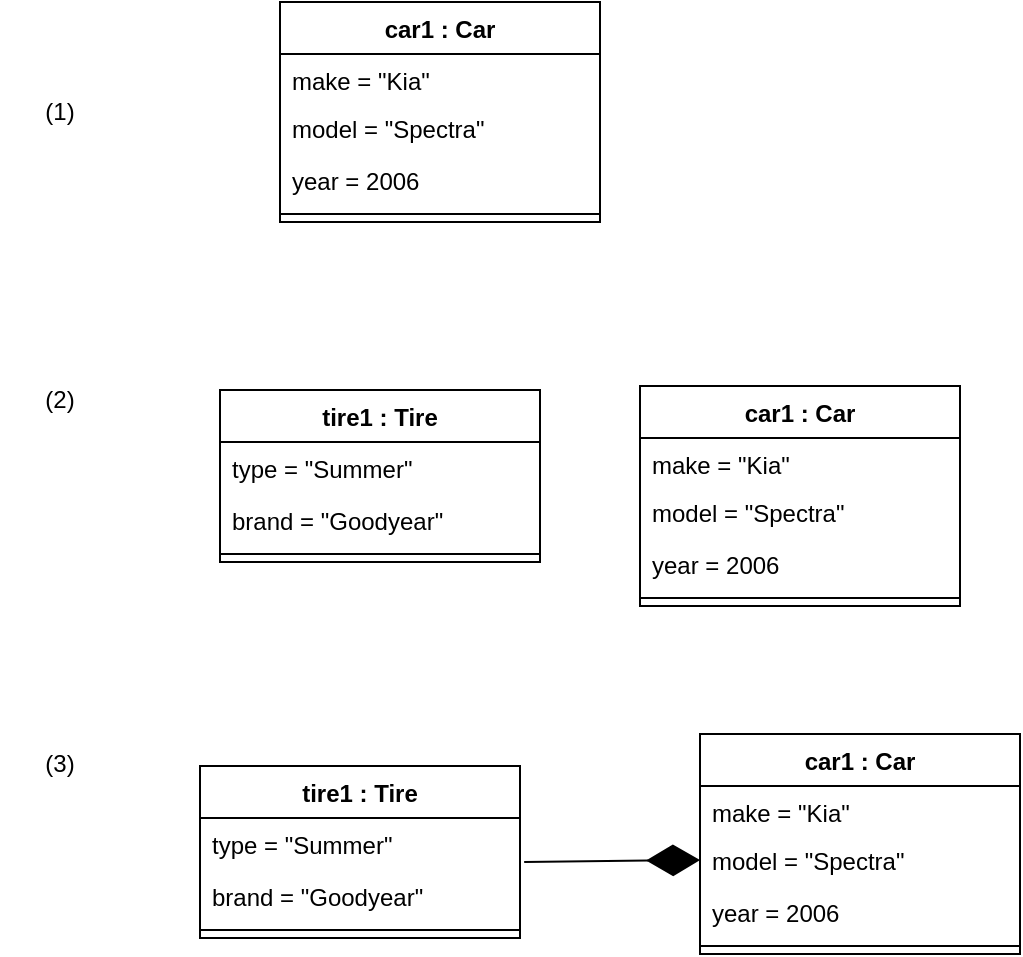 <mxfile version="18.0.6" type="device" pages="2"><diagram id="T_xWggyv7w1GlVd-PBaV" name="4_a"><mxGraphModel dx="1186" dy="598" grid="1" gridSize="10" guides="1" tooltips="1" connect="1" arrows="1" fold="1" page="1" pageScale="1" pageWidth="850" pageHeight="1100" math="0" shadow="0"><root><mxCell id="0"/><mxCell id="1" parent="0"/><mxCell id="6bhVa5VTllwrUi5z0fGV-13" value="car1 : Car" style="swimlane;fontStyle=1;align=center;verticalAlign=top;childLayout=stackLayout;horizontal=1;startSize=26;horizontalStack=0;resizeParent=1;resizeParentMax=0;resizeLast=0;collapsible=1;marginBottom=0;" vertex="1" parent="1"><mxGeometry x="160" y="76" width="160" height="110" as="geometry"/></mxCell><mxCell id="6bhVa5VTllwrUi5z0fGV-14" value="make = &quot;Kia&quot;" style="text;strokeColor=none;fillColor=none;align=left;verticalAlign=top;spacingLeft=4;spacingRight=4;overflow=hidden;rotatable=0;points=[[0,0.5],[1,0.5]];portConstraint=eastwest;" vertex="1" parent="6bhVa5VTllwrUi5z0fGV-13"><mxGeometry y="26" width="160" height="24" as="geometry"/></mxCell><mxCell id="6bhVa5VTllwrUi5z0fGV-15" value="model = &quot;Spectra&quot;" style="text;strokeColor=none;fillColor=none;align=left;verticalAlign=top;spacingLeft=4;spacingRight=4;overflow=hidden;rotatable=0;points=[[0,0.5],[1,0.5]];portConstraint=eastwest;" vertex="1" parent="6bhVa5VTllwrUi5z0fGV-13"><mxGeometry y="50" width="160" height="26" as="geometry"/></mxCell><mxCell id="6bhVa5VTllwrUi5z0fGV-16" value="year = 2006" style="text;strokeColor=none;fillColor=none;align=left;verticalAlign=top;spacingLeft=4;spacingRight=4;overflow=hidden;rotatable=0;points=[[0,0.5],[1,0.5]];portConstraint=eastwest;" vertex="1" parent="6bhVa5VTllwrUi5z0fGV-13"><mxGeometry y="76" width="160" height="26" as="geometry"/></mxCell><mxCell id="6bhVa5VTllwrUi5z0fGV-17" value="" style="line;strokeWidth=1;fillColor=none;align=left;verticalAlign=middle;spacingTop=-1;spacingLeft=3;spacingRight=3;rotatable=0;labelPosition=right;points=[];portConstraint=eastwest;" vertex="1" parent="6bhVa5VTllwrUi5z0fGV-13"><mxGeometry y="102" width="160" height="8" as="geometry"/></mxCell><mxCell id="6bhVa5VTllwrUi5z0fGV-18" value="tire1 : Tire" style="swimlane;fontStyle=1;align=center;verticalAlign=top;childLayout=stackLayout;horizontal=1;startSize=26;horizontalStack=0;resizeParent=1;resizeParentMax=0;resizeLast=0;collapsible=1;marginBottom=0;" vertex="1" parent="1"><mxGeometry x="120" y="458" width="160" height="86" as="geometry"/></mxCell><mxCell id="6bhVa5VTllwrUi5z0fGV-19" value="type = &quot;Summer&quot;" style="text;strokeColor=none;fillColor=none;align=left;verticalAlign=top;spacingLeft=4;spacingRight=4;overflow=hidden;rotatable=0;points=[[0,0.5],[1,0.5]];portConstraint=eastwest;" vertex="1" parent="6bhVa5VTllwrUi5z0fGV-18"><mxGeometry y="26" width="160" height="26" as="geometry"/></mxCell><mxCell id="6bhVa5VTllwrUi5z0fGV-20" value="brand = &quot;Goodyear&quot;" style="text;strokeColor=none;fillColor=none;align=left;verticalAlign=top;spacingLeft=4;spacingRight=4;overflow=hidden;rotatable=0;points=[[0,0.5],[1,0.5]];portConstraint=eastwest;" vertex="1" parent="6bhVa5VTllwrUi5z0fGV-18"><mxGeometry y="52" width="160" height="26" as="geometry"/></mxCell><mxCell id="6bhVa5VTllwrUi5z0fGV-21" value="" style="line;strokeWidth=1;fillColor=none;align=left;verticalAlign=middle;spacingTop=-1;spacingLeft=3;spacingRight=3;rotatable=0;labelPosition=right;points=[];portConstraint=eastwest;" vertex="1" parent="6bhVa5VTllwrUi5z0fGV-18"><mxGeometry y="78" width="160" height="8" as="geometry"/></mxCell><mxCell id="P7cbGbdFzmv9KbTvBS5v-1" value="(2)" style="text;html=1;strokeColor=none;fillColor=none;align=center;verticalAlign=middle;whiteSpace=wrap;rounded=0;" vertex="1" parent="1"><mxGeometry x="20" y="260" width="60" height="30" as="geometry"/></mxCell><mxCell id="P7cbGbdFzmv9KbTvBS5v-2" value="(1)" style="text;html=1;strokeColor=none;fillColor=none;align=center;verticalAlign=middle;whiteSpace=wrap;rounded=0;" vertex="1" parent="1"><mxGeometry x="20" y="116" width="60" height="30" as="geometry"/></mxCell><mxCell id="P7cbGbdFzmv9KbTvBS5v-3" value="car1 : Car" style="swimlane;fontStyle=1;align=center;verticalAlign=top;childLayout=stackLayout;horizontal=1;startSize=26;horizontalStack=0;resizeParent=1;resizeParentMax=0;resizeLast=0;collapsible=1;marginBottom=0;" vertex="1" parent="1"><mxGeometry x="340" y="268" width="160" height="110" as="geometry"/></mxCell><mxCell id="P7cbGbdFzmv9KbTvBS5v-4" value="make = &quot;Kia&quot;" style="text;strokeColor=none;fillColor=none;align=left;verticalAlign=top;spacingLeft=4;spacingRight=4;overflow=hidden;rotatable=0;points=[[0,0.5],[1,0.5]];portConstraint=eastwest;" vertex="1" parent="P7cbGbdFzmv9KbTvBS5v-3"><mxGeometry y="26" width="160" height="24" as="geometry"/></mxCell><mxCell id="P7cbGbdFzmv9KbTvBS5v-5" value="model = &quot;Spectra&quot;" style="text;strokeColor=none;fillColor=none;align=left;verticalAlign=top;spacingLeft=4;spacingRight=4;overflow=hidden;rotatable=0;points=[[0,0.5],[1,0.5]];portConstraint=eastwest;" vertex="1" parent="P7cbGbdFzmv9KbTvBS5v-3"><mxGeometry y="50" width="160" height="26" as="geometry"/></mxCell><mxCell id="P7cbGbdFzmv9KbTvBS5v-6" value="year = 2006" style="text;strokeColor=none;fillColor=none;align=left;verticalAlign=top;spacingLeft=4;spacingRight=4;overflow=hidden;rotatable=0;points=[[0,0.5],[1,0.5]];portConstraint=eastwest;" vertex="1" parent="P7cbGbdFzmv9KbTvBS5v-3"><mxGeometry y="76" width="160" height="26" as="geometry"/></mxCell><mxCell id="P7cbGbdFzmv9KbTvBS5v-7" value="" style="line;strokeWidth=1;fillColor=none;align=left;verticalAlign=middle;spacingTop=-1;spacingLeft=3;spacingRight=3;rotatable=0;labelPosition=right;points=[];portConstraint=eastwest;" vertex="1" parent="P7cbGbdFzmv9KbTvBS5v-3"><mxGeometry y="102" width="160" height="8" as="geometry"/></mxCell><mxCell id="P7cbGbdFzmv9KbTvBS5v-8" value="(3)" style="text;html=1;strokeColor=none;fillColor=none;align=center;verticalAlign=middle;whiteSpace=wrap;rounded=0;" vertex="1" parent="1"><mxGeometry x="20" y="442" width="60" height="30" as="geometry"/></mxCell><mxCell id="P7cbGbdFzmv9KbTvBS5v-9" value="tire1 : Tire" style="swimlane;fontStyle=1;align=center;verticalAlign=top;childLayout=stackLayout;horizontal=1;startSize=26;horizontalStack=0;resizeParent=1;resizeParentMax=0;resizeLast=0;collapsible=1;marginBottom=0;" vertex="1" parent="1"><mxGeometry x="130" y="270" width="160" height="86" as="geometry"/></mxCell><mxCell id="P7cbGbdFzmv9KbTvBS5v-10" value="type = &quot;Summer&quot;" style="text;strokeColor=none;fillColor=none;align=left;verticalAlign=top;spacingLeft=4;spacingRight=4;overflow=hidden;rotatable=0;points=[[0,0.5],[1,0.5]];portConstraint=eastwest;" vertex="1" parent="P7cbGbdFzmv9KbTvBS5v-9"><mxGeometry y="26" width="160" height="26" as="geometry"/></mxCell><mxCell id="P7cbGbdFzmv9KbTvBS5v-11" value="brand = &quot;Goodyear&quot;" style="text;strokeColor=none;fillColor=none;align=left;verticalAlign=top;spacingLeft=4;spacingRight=4;overflow=hidden;rotatable=0;points=[[0,0.5],[1,0.5]];portConstraint=eastwest;" vertex="1" parent="P7cbGbdFzmv9KbTvBS5v-9"><mxGeometry y="52" width="160" height="26" as="geometry"/></mxCell><mxCell id="P7cbGbdFzmv9KbTvBS5v-12" value="" style="line;strokeWidth=1;fillColor=none;align=left;verticalAlign=middle;spacingTop=-1;spacingLeft=3;spacingRight=3;rotatable=0;labelPosition=right;points=[];portConstraint=eastwest;" vertex="1" parent="P7cbGbdFzmv9KbTvBS5v-9"><mxGeometry y="78" width="160" height="8" as="geometry"/></mxCell><mxCell id="P7cbGbdFzmv9KbTvBS5v-13" value="car1 : Car" style="swimlane;fontStyle=1;align=center;verticalAlign=top;childLayout=stackLayout;horizontal=1;startSize=26;horizontalStack=0;resizeParent=1;resizeParentMax=0;resizeLast=0;collapsible=1;marginBottom=0;" vertex="1" parent="1"><mxGeometry x="370" y="442" width="160" height="110" as="geometry"/></mxCell><mxCell id="P7cbGbdFzmv9KbTvBS5v-14" value="make = &quot;Kia&quot;" style="text;strokeColor=none;fillColor=none;align=left;verticalAlign=top;spacingLeft=4;spacingRight=4;overflow=hidden;rotatable=0;points=[[0,0.5],[1,0.5]];portConstraint=eastwest;" vertex="1" parent="P7cbGbdFzmv9KbTvBS5v-13"><mxGeometry y="26" width="160" height="24" as="geometry"/></mxCell><mxCell id="P7cbGbdFzmv9KbTvBS5v-15" value="model = &quot;Spectra&quot;" style="text;strokeColor=none;fillColor=none;align=left;verticalAlign=top;spacingLeft=4;spacingRight=4;overflow=hidden;rotatable=0;points=[[0,0.5],[1,0.5]];portConstraint=eastwest;" vertex="1" parent="P7cbGbdFzmv9KbTvBS5v-13"><mxGeometry y="50" width="160" height="26" as="geometry"/></mxCell><mxCell id="P7cbGbdFzmv9KbTvBS5v-16" value="year = 2006" style="text;strokeColor=none;fillColor=none;align=left;verticalAlign=top;spacingLeft=4;spacingRight=4;overflow=hidden;rotatable=0;points=[[0,0.5],[1,0.5]];portConstraint=eastwest;" vertex="1" parent="P7cbGbdFzmv9KbTvBS5v-13"><mxGeometry y="76" width="160" height="26" as="geometry"/></mxCell><mxCell id="P7cbGbdFzmv9KbTvBS5v-17" value="" style="line;strokeWidth=1;fillColor=none;align=left;verticalAlign=middle;spacingTop=-1;spacingLeft=3;spacingRight=3;rotatable=0;labelPosition=right;points=[];portConstraint=eastwest;" vertex="1" parent="P7cbGbdFzmv9KbTvBS5v-13"><mxGeometry y="102" width="160" height="8" as="geometry"/></mxCell><mxCell id="P7cbGbdFzmv9KbTvBS5v-18" value="" style="endArrow=diamondThin;endFill=1;endSize=24;html=1;rounded=0;entryX=0;entryY=0.5;entryDx=0;entryDy=0;exitX=1.013;exitY=-0.154;exitDx=0;exitDy=0;exitPerimeter=0;" edge="1" parent="1" source="6bhVa5VTllwrUi5z0fGV-20" target="P7cbGbdFzmv9KbTvBS5v-15"><mxGeometry width="160" relative="1" as="geometry"><mxPoint x="280" y="524" as="sourcePoint"/><mxPoint x="440" y="524" as="targetPoint"/></mxGeometry></mxCell></root></mxGraphModel></diagram><diagram id="MCMIjPzxns9NFpwZi_F5" name="4_b"><mxGraphModel dx="1483" dy="748" grid="1" gridSize="10" guides="1" tooltips="1" connect="1" arrows="1" fold="1" page="1" pageScale="1" pageWidth="850" pageHeight="1100" math="0" shadow="0"><root><mxCell id="0"/><mxCell id="1" parent="0"/><mxCell id="exqjhjDHt_WHeFHtFwle-1" value="(2)" style="text;html=1;strokeColor=none;fillColor=none;align=center;verticalAlign=middle;whiteSpace=wrap;rounded=0;" vertex="1" parent="1"><mxGeometry x="20" y="160" width="60" height="30" as="geometry"/></mxCell><mxCell id="exqjhjDHt_WHeFHtFwle-2" value="(1)" style="text;html=1;strokeColor=none;fillColor=none;align=center;verticalAlign=middle;whiteSpace=wrap;rounded=0;" vertex="1" parent="1"><mxGeometry x="20" y="50" width="60" height="30" as="geometry"/></mxCell><mxCell id="exqjhjDHt_WHeFHtFwle-3" value="(3)" style="text;html=1;strokeColor=none;fillColor=none;align=center;verticalAlign=middle;whiteSpace=wrap;rounded=0;" vertex="1" parent="1"><mxGeometry x="20" y="270" width="60" height="30" as="geometry"/></mxCell><mxCell id="l-IgfwyTFGc3ffWT_UWm-1" value="tire1 : Tire" style="swimlane;fontStyle=1;align=center;verticalAlign=top;childLayout=stackLayout;horizontal=1;startSize=26;horizontalStack=0;resizeParent=1;resizeParentMax=0;resizeLast=0;collapsible=1;marginBottom=0;" vertex="1" parent="1"><mxGeometry x="100" y="30" width="160" height="86" as="geometry"/></mxCell><mxCell id="l-IgfwyTFGc3ffWT_UWm-2" value="type = &quot;Summer&quot;" style="text;strokeColor=none;fillColor=none;align=left;verticalAlign=top;spacingLeft=4;spacingRight=4;overflow=hidden;rotatable=0;points=[[0,0.5],[1,0.5]];portConstraint=eastwest;" vertex="1" parent="l-IgfwyTFGc3ffWT_UWm-1"><mxGeometry y="26" width="160" height="26" as="geometry"/></mxCell><mxCell id="l-IgfwyTFGc3ffWT_UWm-3" value="brand = &quot;Goodyear&quot;" style="text;strokeColor=none;fillColor=none;align=left;verticalAlign=top;spacingLeft=4;spacingRight=4;overflow=hidden;rotatable=0;points=[[0,0.5],[1,0.5]];portConstraint=eastwest;" vertex="1" parent="l-IgfwyTFGc3ffWT_UWm-1"><mxGeometry y="52" width="160" height="26" as="geometry"/></mxCell><mxCell id="l-IgfwyTFGc3ffWT_UWm-4" value="" style="line;strokeWidth=1;fillColor=none;align=left;verticalAlign=middle;spacingTop=-1;spacingLeft=3;spacingRight=3;rotatable=0;labelPosition=right;points=[];portConstraint=eastwest;" vertex="1" parent="l-IgfwyTFGc3ffWT_UWm-1"><mxGeometry y="78" width="160" height="8" as="geometry"/></mxCell><mxCell id="P4xjmmnxcCzjMI0gaDUI-1" value="car1 : Car" style="swimlane;fontStyle=1;align=center;verticalAlign=top;childLayout=stackLayout;horizontal=1;startSize=26;horizontalStack=0;resizeParent=1;resizeParentMax=0;resizeLast=0;collapsible=1;marginBottom=0;" vertex="1" parent="1"><mxGeometry x="250" y="510" width="160" height="110" as="geometry"/></mxCell><mxCell id="P4xjmmnxcCzjMI0gaDUI-2" value="make = &quot;Kia&quot;" style="text;strokeColor=none;fillColor=none;align=left;verticalAlign=top;spacingLeft=4;spacingRight=4;overflow=hidden;rotatable=0;points=[[0,0.5],[1,0.5]];portConstraint=eastwest;" vertex="1" parent="P4xjmmnxcCzjMI0gaDUI-1"><mxGeometry y="26" width="160" height="24" as="geometry"/></mxCell><mxCell id="P4xjmmnxcCzjMI0gaDUI-3" value="model = &quot;Spectra&quot;" style="text;strokeColor=none;fillColor=none;align=left;verticalAlign=top;spacingLeft=4;spacingRight=4;overflow=hidden;rotatable=0;points=[[0,0.5],[1,0.5]];portConstraint=eastwest;" vertex="1" parent="P4xjmmnxcCzjMI0gaDUI-1"><mxGeometry y="50" width="160" height="26" as="geometry"/></mxCell><mxCell id="P4xjmmnxcCzjMI0gaDUI-4" value="year = 2006" style="text;strokeColor=none;fillColor=none;align=left;verticalAlign=top;spacingLeft=4;spacingRight=4;overflow=hidden;rotatable=0;points=[[0,0.5],[1,0.5]];portConstraint=eastwest;" vertex="1" parent="P4xjmmnxcCzjMI0gaDUI-1"><mxGeometry y="76" width="160" height="26" as="geometry"/></mxCell><mxCell id="P4xjmmnxcCzjMI0gaDUI-5" value="" style="line;strokeWidth=1;fillColor=none;align=left;verticalAlign=middle;spacingTop=-1;spacingLeft=3;spacingRight=3;rotatable=0;labelPosition=right;points=[];portConstraint=eastwest;" vertex="1" parent="P4xjmmnxcCzjMI0gaDUI-1"><mxGeometry y="102" width="160" height="8" as="geometry"/></mxCell><mxCell id="P4xjmmnxcCzjMI0gaDUI-6" value="tire3 : Tire" style="swimlane;fontStyle=1;align=center;verticalAlign=top;childLayout=stackLayout;horizontal=1;startSize=26;horizontalStack=0;resizeParent=1;resizeParentMax=0;resizeLast=0;collapsible=1;marginBottom=0;" vertex="1" parent="1"><mxGeometry x="480" y="260" width="160" height="86" as="geometry"/></mxCell><mxCell id="P4xjmmnxcCzjMI0gaDUI-7" value="type = &quot;Summer&quot;" style="text;strokeColor=none;fillColor=none;align=left;verticalAlign=top;spacingLeft=4;spacingRight=4;overflow=hidden;rotatable=0;points=[[0,0.5],[1,0.5]];portConstraint=eastwest;" vertex="1" parent="P4xjmmnxcCzjMI0gaDUI-6"><mxGeometry y="26" width="160" height="26" as="geometry"/></mxCell><mxCell id="P4xjmmnxcCzjMI0gaDUI-8" value="brand = &quot;Firestone&quot;" style="text;strokeColor=none;fillColor=none;align=left;verticalAlign=top;spacingLeft=4;spacingRight=4;overflow=hidden;rotatable=0;points=[[0,0.5],[1,0.5]];portConstraint=eastwest;" vertex="1" parent="P4xjmmnxcCzjMI0gaDUI-6"><mxGeometry y="52" width="160" height="26" as="geometry"/></mxCell><mxCell id="P4xjmmnxcCzjMI0gaDUI-9" value="" style="line;strokeWidth=1;fillColor=none;align=left;verticalAlign=middle;spacingTop=-1;spacingLeft=3;spacingRight=3;rotatable=0;labelPosition=right;points=[];portConstraint=eastwest;" vertex="1" parent="P4xjmmnxcCzjMI0gaDUI-6"><mxGeometry y="78" width="160" height="8" as="geometry"/></mxCell><mxCell id="P4xjmmnxcCzjMI0gaDUI-10" value="tire1 : Tire" style="swimlane;fontStyle=1;align=center;verticalAlign=top;childLayout=stackLayout;horizontal=1;startSize=26;horizontalStack=0;resizeParent=1;resizeParentMax=0;resizeLast=0;collapsible=1;marginBottom=0;" vertex="1" parent="1"><mxGeometry x="100" y="140" width="160" height="86" as="geometry"/></mxCell><mxCell id="P4xjmmnxcCzjMI0gaDUI-11" value="type = &quot;Summer&quot;" style="text;strokeColor=none;fillColor=none;align=left;verticalAlign=top;spacingLeft=4;spacingRight=4;overflow=hidden;rotatable=0;points=[[0,0.5],[1,0.5]];portConstraint=eastwest;" vertex="1" parent="P4xjmmnxcCzjMI0gaDUI-10"><mxGeometry y="26" width="160" height="26" as="geometry"/></mxCell><mxCell id="P4xjmmnxcCzjMI0gaDUI-12" value="brand = &quot;Goodyear&quot;" style="text;strokeColor=none;fillColor=none;align=left;verticalAlign=top;spacingLeft=4;spacingRight=4;overflow=hidden;rotatable=0;points=[[0,0.5],[1,0.5]];portConstraint=eastwest;" vertex="1" parent="P4xjmmnxcCzjMI0gaDUI-10"><mxGeometry y="52" width="160" height="26" as="geometry"/></mxCell><mxCell id="P4xjmmnxcCzjMI0gaDUI-13" value="" style="line;strokeWidth=1;fillColor=none;align=left;verticalAlign=middle;spacingTop=-1;spacingLeft=3;spacingRight=3;rotatable=0;labelPosition=right;points=[];portConstraint=eastwest;" vertex="1" parent="P4xjmmnxcCzjMI0gaDUI-10"><mxGeometry y="78" width="160" height="8" as="geometry"/></mxCell><mxCell id="P4xjmmnxcCzjMI0gaDUI-14" value="tire2 : Tire" style="swimlane;fontStyle=1;align=center;verticalAlign=top;childLayout=stackLayout;horizontal=1;startSize=26;horizontalStack=0;resizeParent=1;resizeParentMax=0;resizeLast=0;collapsible=1;marginBottom=0;" vertex="1" parent="1"><mxGeometry x="290" y="140" width="160" height="86" as="geometry"/></mxCell><mxCell id="P4xjmmnxcCzjMI0gaDUI-15" value="type = &quot;Summer&quot;" style="text;strokeColor=none;fillColor=none;align=left;verticalAlign=top;spacingLeft=4;spacingRight=4;overflow=hidden;rotatable=0;points=[[0,0.5],[1,0.5]];portConstraint=eastwest;" vertex="1" parent="P4xjmmnxcCzjMI0gaDUI-14"><mxGeometry y="26" width="160" height="26" as="geometry"/></mxCell><mxCell id="P4xjmmnxcCzjMI0gaDUI-16" value="brand = &quot;Goodyear&quot;" style="text;strokeColor=none;fillColor=none;align=left;verticalAlign=top;spacingLeft=4;spacingRight=4;overflow=hidden;rotatable=0;points=[[0,0.5],[1,0.5]];portConstraint=eastwest;" vertex="1" parent="P4xjmmnxcCzjMI0gaDUI-14"><mxGeometry y="52" width="160" height="26" as="geometry"/></mxCell><mxCell id="P4xjmmnxcCzjMI0gaDUI-17" value="" style="line;strokeWidth=1;fillColor=none;align=left;verticalAlign=middle;spacingTop=-1;spacingLeft=3;spacingRight=3;rotatable=0;labelPosition=right;points=[];portConstraint=eastwest;" vertex="1" parent="P4xjmmnxcCzjMI0gaDUI-14"><mxGeometry y="78" width="160" height="8" as="geometry"/></mxCell><mxCell id="P4xjmmnxcCzjMI0gaDUI-22" value="tire1 : Tire" style="swimlane;fontStyle=1;align=center;verticalAlign=top;childLayout=stackLayout;horizontal=1;startSize=26;horizontalStack=0;resizeParent=1;resizeParentMax=0;resizeLast=0;collapsible=1;marginBottom=0;" vertex="1" parent="1"><mxGeometry x="100" y="260" width="160" height="86" as="geometry"/></mxCell><mxCell id="P4xjmmnxcCzjMI0gaDUI-23" value="type = &quot;Summer&quot;" style="text;strokeColor=none;fillColor=none;align=left;verticalAlign=top;spacingLeft=4;spacingRight=4;overflow=hidden;rotatable=0;points=[[0,0.5],[1,0.5]];portConstraint=eastwest;" vertex="1" parent="P4xjmmnxcCzjMI0gaDUI-22"><mxGeometry y="26" width="160" height="26" as="geometry"/></mxCell><mxCell id="P4xjmmnxcCzjMI0gaDUI-24" value="brand = &quot;Goodyear&quot;" style="text;strokeColor=none;fillColor=none;align=left;verticalAlign=top;spacingLeft=4;spacingRight=4;overflow=hidden;rotatable=0;points=[[0,0.5],[1,0.5]];portConstraint=eastwest;" vertex="1" parent="P4xjmmnxcCzjMI0gaDUI-22"><mxGeometry y="52" width="160" height="26" as="geometry"/></mxCell><mxCell id="P4xjmmnxcCzjMI0gaDUI-25" value="" style="line;strokeWidth=1;fillColor=none;align=left;verticalAlign=middle;spacingTop=-1;spacingLeft=3;spacingRight=3;rotatable=0;labelPosition=right;points=[];portConstraint=eastwest;" vertex="1" parent="P4xjmmnxcCzjMI0gaDUI-22"><mxGeometry y="78" width="160" height="8" as="geometry"/></mxCell><mxCell id="P4xjmmnxcCzjMI0gaDUI-26" value="tire2 : Tire" style="swimlane;fontStyle=1;align=center;verticalAlign=top;childLayout=stackLayout;horizontal=1;startSize=26;horizontalStack=0;resizeParent=1;resizeParentMax=0;resizeLast=0;collapsible=1;marginBottom=0;" vertex="1" parent="1"><mxGeometry x="280" y="260" width="160" height="86" as="geometry"/></mxCell><mxCell id="P4xjmmnxcCzjMI0gaDUI-27" value="type = &quot;Summer&quot;" style="text;strokeColor=none;fillColor=none;align=left;verticalAlign=top;spacingLeft=4;spacingRight=4;overflow=hidden;rotatable=0;points=[[0,0.5],[1,0.5]];portConstraint=eastwest;" vertex="1" parent="P4xjmmnxcCzjMI0gaDUI-26"><mxGeometry y="26" width="160" height="26" as="geometry"/></mxCell><mxCell id="P4xjmmnxcCzjMI0gaDUI-28" value="brand = &quot;Goodyear&quot;" style="text;strokeColor=none;fillColor=none;align=left;verticalAlign=top;spacingLeft=4;spacingRight=4;overflow=hidden;rotatable=0;points=[[0,0.5],[1,0.5]];portConstraint=eastwest;" vertex="1" parent="P4xjmmnxcCzjMI0gaDUI-26"><mxGeometry y="52" width="160" height="26" as="geometry"/></mxCell><mxCell id="P4xjmmnxcCzjMI0gaDUI-29" value="" style="line;strokeWidth=1;fillColor=none;align=left;verticalAlign=middle;spacingTop=-1;spacingLeft=3;spacingRight=3;rotatable=0;labelPosition=right;points=[];portConstraint=eastwest;" vertex="1" parent="P4xjmmnxcCzjMI0gaDUI-26"><mxGeometry y="78" width="160" height="8" as="geometry"/></mxCell><mxCell id="P4xjmmnxcCzjMI0gaDUI-30" value="tire4 : Tire" style="swimlane;fontStyle=1;align=center;verticalAlign=top;childLayout=stackLayout;horizontal=1;startSize=26;horizontalStack=0;resizeParent=1;resizeParentMax=0;resizeLast=0;collapsible=1;marginBottom=0;" vertex="1" parent="1"><mxGeometry x="660" y="370" width="160" height="86" as="geometry"/></mxCell><mxCell id="P4xjmmnxcCzjMI0gaDUI-31" value="type = &quot;Summer&quot;" style="text;strokeColor=none;fillColor=none;align=left;verticalAlign=top;spacingLeft=4;spacingRight=4;overflow=hidden;rotatable=0;points=[[0,0.5],[1,0.5]];portConstraint=eastwest;" vertex="1" parent="P4xjmmnxcCzjMI0gaDUI-30"><mxGeometry y="26" width="160" height="26" as="geometry"/></mxCell><mxCell id="P4xjmmnxcCzjMI0gaDUI-32" value="brand = &quot;Firestone&quot;" style="text;strokeColor=none;fillColor=none;align=left;verticalAlign=top;spacingLeft=4;spacingRight=4;overflow=hidden;rotatable=0;points=[[0,0.5],[1,0.5]];portConstraint=eastwest;" vertex="1" parent="P4xjmmnxcCzjMI0gaDUI-30"><mxGeometry y="52" width="160" height="26" as="geometry"/></mxCell><mxCell id="P4xjmmnxcCzjMI0gaDUI-33" value="" style="line;strokeWidth=1;fillColor=none;align=left;verticalAlign=middle;spacingTop=-1;spacingLeft=3;spacingRight=3;rotatable=0;labelPosition=right;points=[];portConstraint=eastwest;" vertex="1" parent="P4xjmmnxcCzjMI0gaDUI-30"><mxGeometry y="78" width="160" height="8" as="geometry"/></mxCell><mxCell id="P4xjmmnxcCzjMI0gaDUI-34" value="tire3 : Tire" style="swimlane;fontStyle=1;align=center;verticalAlign=top;childLayout=stackLayout;horizontal=1;startSize=26;horizontalStack=0;resizeParent=1;resizeParentMax=0;resizeLast=0;collapsible=1;marginBottom=0;" vertex="1" parent="1"><mxGeometry x="450" y="370" width="160" height="86" as="geometry"/></mxCell><mxCell id="P4xjmmnxcCzjMI0gaDUI-35" value="type = &quot;Summer&quot;" style="text;strokeColor=none;fillColor=none;align=left;verticalAlign=top;spacingLeft=4;spacingRight=4;overflow=hidden;rotatable=0;points=[[0,0.5],[1,0.5]];portConstraint=eastwest;" vertex="1" parent="P4xjmmnxcCzjMI0gaDUI-34"><mxGeometry y="26" width="160" height="26" as="geometry"/></mxCell><mxCell id="P4xjmmnxcCzjMI0gaDUI-36" value="brand = &quot;Firestone&quot;" style="text;strokeColor=none;fillColor=none;align=left;verticalAlign=top;spacingLeft=4;spacingRight=4;overflow=hidden;rotatable=0;points=[[0,0.5],[1,0.5]];portConstraint=eastwest;" vertex="1" parent="P4xjmmnxcCzjMI0gaDUI-34"><mxGeometry y="52" width="160" height="26" as="geometry"/></mxCell><mxCell id="P4xjmmnxcCzjMI0gaDUI-37" value="" style="line;strokeWidth=1;fillColor=none;align=left;verticalAlign=middle;spacingTop=-1;spacingLeft=3;spacingRight=3;rotatable=0;labelPosition=right;points=[];portConstraint=eastwest;" vertex="1" parent="P4xjmmnxcCzjMI0gaDUI-34"><mxGeometry y="78" width="160" height="8" as="geometry"/></mxCell><mxCell id="P4xjmmnxcCzjMI0gaDUI-38" value="tire1 : Tire" style="swimlane;fontStyle=1;align=center;verticalAlign=top;childLayout=stackLayout;horizontal=1;startSize=26;horizontalStack=0;resizeParent=1;resizeParentMax=0;resizeLast=0;collapsible=1;marginBottom=0;" vertex="1" parent="1"><mxGeometry x="70" y="370" width="160" height="86" as="geometry"/></mxCell><mxCell id="P4xjmmnxcCzjMI0gaDUI-39" value="type = &quot;Summer&quot;" style="text;strokeColor=none;fillColor=none;align=left;verticalAlign=top;spacingLeft=4;spacingRight=4;overflow=hidden;rotatable=0;points=[[0,0.5],[1,0.5]];portConstraint=eastwest;" vertex="1" parent="P4xjmmnxcCzjMI0gaDUI-38"><mxGeometry y="26" width="160" height="26" as="geometry"/></mxCell><mxCell id="P4xjmmnxcCzjMI0gaDUI-40" value="brand = &quot;Goodyear&quot;" style="text;strokeColor=none;fillColor=none;align=left;verticalAlign=top;spacingLeft=4;spacingRight=4;overflow=hidden;rotatable=0;points=[[0,0.5],[1,0.5]];portConstraint=eastwest;" vertex="1" parent="P4xjmmnxcCzjMI0gaDUI-38"><mxGeometry y="52" width="160" height="26" as="geometry"/></mxCell><mxCell id="P4xjmmnxcCzjMI0gaDUI-41" value="" style="line;strokeWidth=1;fillColor=none;align=left;verticalAlign=middle;spacingTop=-1;spacingLeft=3;spacingRight=3;rotatable=0;labelPosition=right;points=[];portConstraint=eastwest;" vertex="1" parent="P4xjmmnxcCzjMI0gaDUI-38"><mxGeometry y="78" width="160" height="8" as="geometry"/></mxCell><mxCell id="P4xjmmnxcCzjMI0gaDUI-42" value="tire2 : Tire" style="swimlane;fontStyle=1;align=center;verticalAlign=top;childLayout=stackLayout;horizontal=1;startSize=26;horizontalStack=0;resizeParent=1;resizeParentMax=0;resizeLast=0;collapsible=1;marginBottom=0;" vertex="1" parent="1"><mxGeometry x="250" y="370" width="160" height="86" as="geometry"/></mxCell><mxCell id="P4xjmmnxcCzjMI0gaDUI-43" value="type = &quot;Summer&quot;" style="text;strokeColor=none;fillColor=none;align=left;verticalAlign=top;spacingLeft=4;spacingRight=4;overflow=hidden;rotatable=0;points=[[0,0.5],[1,0.5]];portConstraint=eastwest;" vertex="1" parent="P4xjmmnxcCzjMI0gaDUI-42"><mxGeometry y="26" width="160" height="26" as="geometry"/></mxCell><mxCell id="P4xjmmnxcCzjMI0gaDUI-44" value="brand = &quot;Goodyear&quot;" style="text;strokeColor=none;fillColor=none;align=left;verticalAlign=top;spacingLeft=4;spacingRight=4;overflow=hidden;rotatable=0;points=[[0,0.5],[1,0.5]];portConstraint=eastwest;" vertex="1" parent="P4xjmmnxcCzjMI0gaDUI-42"><mxGeometry y="52" width="160" height="26" as="geometry"/></mxCell><mxCell id="P4xjmmnxcCzjMI0gaDUI-45" value="" style="line;strokeWidth=1;fillColor=none;align=left;verticalAlign=middle;spacingTop=-1;spacingLeft=3;spacingRight=3;rotatable=0;labelPosition=right;points=[];portConstraint=eastwest;" vertex="1" parent="P4xjmmnxcCzjMI0gaDUI-42"><mxGeometry y="78" width="160" height="8" as="geometry"/></mxCell><mxCell id="P4xjmmnxcCzjMI0gaDUI-46" value="(4)" style="text;html=1;strokeColor=none;fillColor=none;align=center;verticalAlign=middle;whiteSpace=wrap;rounded=0;" vertex="1" parent="1"><mxGeometry x="10" y="390" width="60" height="30" as="geometry"/></mxCell><mxCell id="P4xjmmnxcCzjMI0gaDUI-47" value="(5)" style="text;html=1;strokeColor=none;fillColor=none;align=center;verticalAlign=middle;whiteSpace=wrap;rounded=0;" vertex="1" parent="1"><mxGeometry x="10" y="500" width="60" height="30" as="geometry"/></mxCell><mxCell id="P4xjmmnxcCzjMI0gaDUI-48" value="tire4 : Tire" style="swimlane;fontStyle=1;align=center;verticalAlign=top;childLayout=stackLayout;horizontal=1;startSize=26;horizontalStack=0;resizeParent=1;resizeParentMax=0;resizeLast=0;collapsible=1;marginBottom=0;" vertex="1" parent="1"><mxGeometry x="670" y="680" width="160" height="86" as="geometry"/></mxCell><mxCell id="P4xjmmnxcCzjMI0gaDUI-49" value="type = &quot;Summer&quot;" style="text;strokeColor=none;fillColor=none;align=left;verticalAlign=top;spacingLeft=4;spacingRight=4;overflow=hidden;rotatable=0;points=[[0,0.5],[1,0.5]];portConstraint=eastwest;" vertex="1" parent="P4xjmmnxcCzjMI0gaDUI-48"><mxGeometry y="26" width="160" height="26" as="geometry"/></mxCell><mxCell id="P4xjmmnxcCzjMI0gaDUI-50" value="brand = &quot;Firestone&quot;" style="text;strokeColor=none;fillColor=none;align=left;verticalAlign=top;spacingLeft=4;spacingRight=4;overflow=hidden;rotatable=0;points=[[0,0.5],[1,0.5]];portConstraint=eastwest;" vertex="1" parent="P4xjmmnxcCzjMI0gaDUI-48"><mxGeometry y="52" width="160" height="26" as="geometry"/></mxCell><mxCell id="P4xjmmnxcCzjMI0gaDUI-51" value="" style="line;strokeWidth=1;fillColor=none;align=left;verticalAlign=middle;spacingTop=-1;spacingLeft=3;spacingRight=3;rotatable=0;labelPosition=right;points=[];portConstraint=eastwest;" vertex="1" parent="P4xjmmnxcCzjMI0gaDUI-48"><mxGeometry y="78" width="160" height="8" as="geometry"/></mxCell><mxCell id="P4xjmmnxcCzjMI0gaDUI-52" value="tire3 : Tire" style="swimlane;fontStyle=1;align=center;verticalAlign=top;childLayout=stackLayout;horizontal=1;startSize=26;horizontalStack=0;resizeParent=1;resizeParentMax=0;resizeLast=0;collapsible=1;marginBottom=0;" vertex="1" parent="1"><mxGeometry x="460" y="680" width="160" height="86" as="geometry"/></mxCell><mxCell id="P4xjmmnxcCzjMI0gaDUI-53" value="type = &quot;Summer&quot;" style="text;strokeColor=none;fillColor=none;align=left;verticalAlign=top;spacingLeft=4;spacingRight=4;overflow=hidden;rotatable=0;points=[[0,0.5],[1,0.5]];portConstraint=eastwest;" vertex="1" parent="P4xjmmnxcCzjMI0gaDUI-52"><mxGeometry y="26" width="160" height="26" as="geometry"/></mxCell><mxCell id="P4xjmmnxcCzjMI0gaDUI-54" value="brand = &quot;Firestone&quot;" style="text;strokeColor=none;fillColor=none;align=left;verticalAlign=top;spacingLeft=4;spacingRight=4;overflow=hidden;rotatable=0;points=[[0,0.5],[1,0.5]];portConstraint=eastwest;" vertex="1" parent="P4xjmmnxcCzjMI0gaDUI-52"><mxGeometry y="52" width="160" height="26" as="geometry"/></mxCell><mxCell id="P4xjmmnxcCzjMI0gaDUI-55" value="" style="line;strokeWidth=1;fillColor=none;align=left;verticalAlign=middle;spacingTop=-1;spacingLeft=3;spacingRight=3;rotatable=0;labelPosition=right;points=[];portConstraint=eastwest;" vertex="1" parent="P4xjmmnxcCzjMI0gaDUI-52"><mxGeometry y="78" width="160" height="8" as="geometry"/></mxCell><mxCell id="P4xjmmnxcCzjMI0gaDUI-56" value="tire1 : Tire" style="swimlane;fontStyle=1;align=center;verticalAlign=top;childLayout=stackLayout;horizontal=1;startSize=26;horizontalStack=0;resizeParent=1;resizeParentMax=0;resizeLast=0;collapsible=1;marginBottom=0;" vertex="1" parent="1"><mxGeometry x="80" y="680" width="160" height="86" as="geometry"/></mxCell><mxCell id="P4xjmmnxcCzjMI0gaDUI-57" value="type = &quot;Summer&quot;" style="text;strokeColor=none;fillColor=none;align=left;verticalAlign=top;spacingLeft=4;spacingRight=4;overflow=hidden;rotatable=0;points=[[0,0.5],[1,0.5]];portConstraint=eastwest;" vertex="1" parent="P4xjmmnxcCzjMI0gaDUI-56"><mxGeometry y="26" width="160" height="26" as="geometry"/></mxCell><mxCell id="P4xjmmnxcCzjMI0gaDUI-58" value="brand = &quot;Goodyear&quot;" style="text;strokeColor=none;fillColor=none;align=left;verticalAlign=top;spacingLeft=4;spacingRight=4;overflow=hidden;rotatable=0;points=[[0,0.5],[1,0.5]];portConstraint=eastwest;" vertex="1" parent="P4xjmmnxcCzjMI0gaDUI-56"><mxGeometry y="52" width="160" height="26" as="geometry"/></mxCell><mxCell id="P4xjmmnxcCzjMI0gaDUI-59" value="" style="line;strokeWidth=1;fillColor=none;align=left;verticalAlign=middle;spacingTop=-1;spacingLeft=3;spacingRight=3;rotatable=0;labelPosition=right;points=[];portConstraint=eastwest;" vertex="1" parent="P4xjmmnxcCzjMI0gaDUI-56"><mxGeometry y="78" width="160" height="8" as="geometry"/></mxCell><mxCell id="P4xjmmnxcCzjMI0gaDUI-60" value="tire2 : Tire" style="swimlane;fontStyle=1;align=center;verticalAlign=top;childLayout=stackLayout;horizontal=1;startSize=26;horizontalStack=0;resizeParent=1;resizeParentMax=0;resizeLast=0;collapsible=1;marginBottom=0;" vertex="1" parent="1"><mxGeometry x="260" y="680" width="160" height="86" as="geometry"/></mxCell><mxCell id="P4xjmmnxcCzjMI0gaDUI-61" value="type = &quot;Summer&quot;" style="text;strokeColor=none;fillColor=none;align=left;verticalAlign=top;spacingLeft=4;spacingRight=4;overflow=hidden;rotatable=0;points=[[0,0.5],[1,0.5]];portConstraint=eastwest;" vertex="1" parent="P4xjmmnxcCzjMI0gaDUI-60"><mxGeometry y="26" width="160" height="26" as="geometry"/></mxCell><mxCell id="P4xjmmnxcCzjMI0gaDUI-62" value="brand = &quot;Goodyear&quot;" style="text;strokeColor=none;fillColor=none;align=left;verticalAlign=top;spacingLeft=4;spacingRight=4;overflow=hidden;rotatable=0;points=[[0,0.5],[1,0.5]];portConstraint=eastwest;" vertex="1" parent="P4xjmmnxcCzjMI0gaDUI-60"><mxGeometry y="52" width="160" height="26" as="geometry"/></mxCell><mxCell id="P4xjmmnxcCzjMI0gaDUI-63" value="" style="line;strokeWidth=1;fillColor=none;align=left;verticalAlign=middle;spacingTop=-1;spacingLeft=3;spacingRight=3;rotatable=0;labelPosition=right;points=[];portConstraint=eastwest;" vertex="1" parent="P4xjmmnxcCzjMI0gaDUI-60"><mxGeometry y="78" width="160" height="8" as="geometry"/></mxCell><mxCell id="P4xjmmnxcCzjMI0gaDUI-64" value="" style="endArrow=diamondThin;endFill=1;endSize=24;html=1;rounded=0;entryX=0;entryY=0.5;entryDx=0;entryDy=0;exitX=0.5;exitY=0;exitDx=0;exitDy=0;" edge="1" parent="1" source="P4xjmmnxcCzjMI0gaDUI-56" target="P4xjmmnxcCzjMI0gaDUI-3"><mxGeometry width="160" relative="1" as="geometry"><mxPoint x="90" y="630" as="sourcePoint"/><mxPoint x="250" y="630" as="targetPoint"/><Array as="points"><mxPoint x="160" y="580"/></Array></mxGeometry></mxCell><mxCell id="P4xjmmnxcCzjMI0gaDUI-65" value="" style="endArrow=diamondThin;endFill=1;endSize=24;html=1;rounded=0;exitX=0.463;exitY=0.012;exitDx=0;exitDy=0;exitPerimeter=0;" edge="1" parent="1" source="P4xjmmnxcCzjMI0gaDUI-60"><mxGeometry width="160" relative="1" as="geometry"><mxPoint x="450" y="600" as="sourcePoint"/><mxPoint x="330" y="620" as="targetPoint"/></mxGeometry></mxCell></root></mxGraphModel></diagram></mxfile>